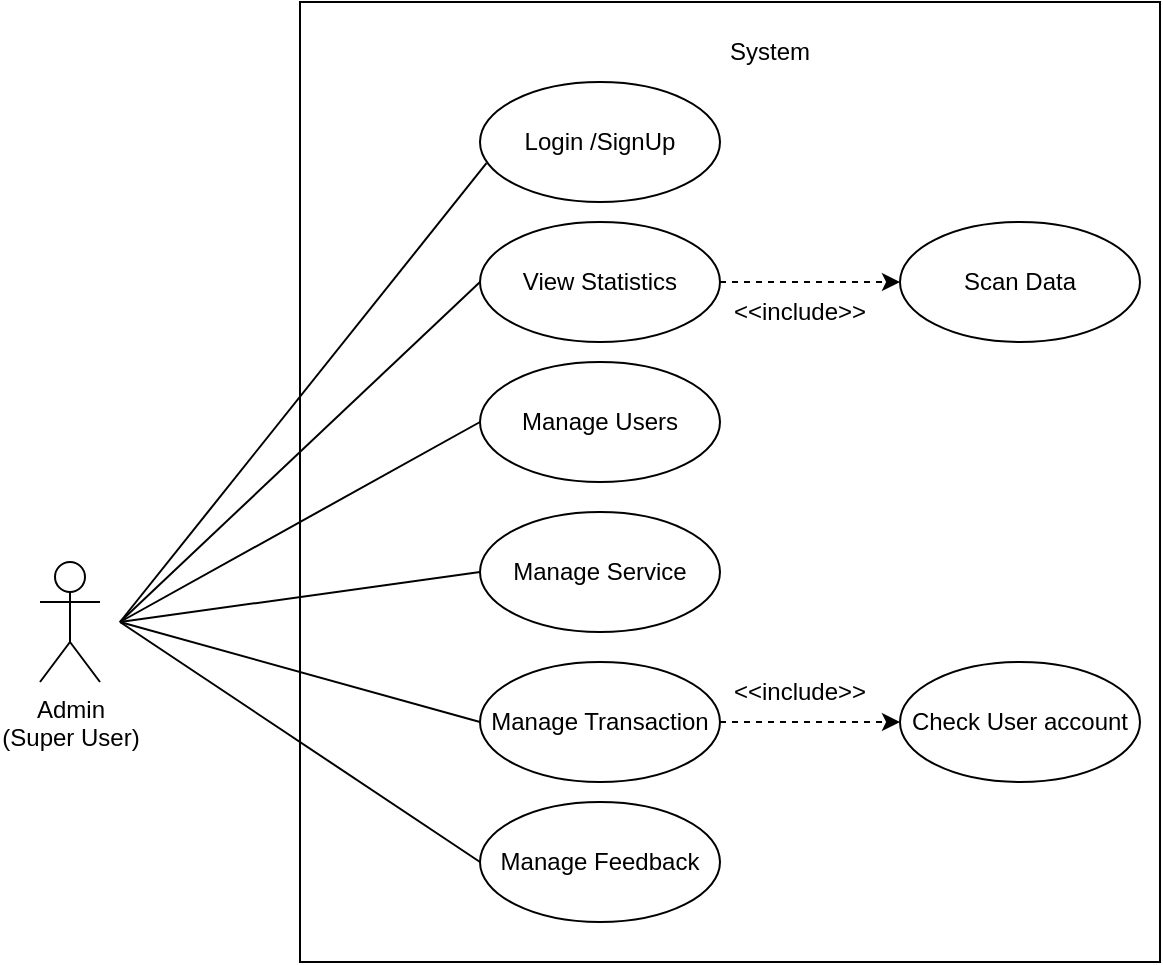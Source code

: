 <mxfile version="15.5.9"><diagram id="N4UVsTXEvMcx2Pgry4s2" name="Page-1"><mxGraphModel dx="1038" dy="1587" grid="1" gridSize="10" guides="1" tooltips="1" connect="1" arrows="1" fold="1" page="1" pageScale="1" pageWidth="850" pageHeight="1100" math="0" shadow="0"><root><mxCell id="0"/><mxCell id="1" parent="0"/><mxCell id="JxAD50V75-pgLH6CoVUv-22" value="" style="rounded=0;whiteSpace=wrap;html=1;" vertex="1" parent="1"><mxGeometry x="160" y="-30" width="430" height="480" as="geometry"/></mxCell><mxCell id="JxAD50V75-pgLH6CoVUv-42" value="Admin&lt;br&gt;(Super User)" style="shape=umlActor;verticalLabelPosition=bottom;verticalAlign=top;html=1;outlineConnect=0;" vertex="1" parent="1"><mxGeometry x="30" y="250" width="30" height="60" as="geometry"/></mxCell><mxCell id="JxAD50V75-pgLH6CoVUv-43" value="" style="endArrow=none;html=1;rounded=0;exitX=0.027;exitY=0.677;exitDx=0;exitDy=0;exitPerimeter=0;" edge="1" parent="1" source="TbkQrCbqSui0Ju5sNmlp-1"><mxGeometry x="30" y="-20" width="50" height="50" as="geometry"><mxPoint x="320" y="210" as="sourcePoint"/><mxPoint x="70" y="280" as="targetPoint"/></mxGeometry></mxCell><mxCell id="JxAD50V75-pgLH6CoVUv-44" value="" style="endArrow=none;html=1;rounded=0;exitX=0;exitY=0.5;exitDx=0;exitDy=0;" edge="1" parent="1" source="JxAD50V75-pgLH6CoVUv-1"><mxGeometry x="30" y="-20" width="50" height="50" as="geometry"><mxPoint x="263.24" y="60.62" as="sourcePoint"/><mxPoint x="70" y="280" as="targetPoint"/></mxGeometry></mxCell><mxCell id="JxAD50V75-pgLH6CoVUv-48" value="" style="endArrow=none;html=1;rounded=0;exitX=0;exitY=0.5;exitDx=0;exitDy=0;" edge="1" parent="1" source="JxAD50V75-pgLH6CoVUv-4"><mxGeometry x="30" y="-20" width="50" height="50" as="geometry"><mxPoint x="303.24" y="100.62" as="sourcePoint"/><mxPoint x="70" y="280" as="targetPoint"/></mxGeometry></mxCell><mxCell id="JxAD50V75-pgLH6CoVUv-49" value="" style="endArrow=none;html=1;rounded=0;exitX=0;exitY=0.5;exitDx=0;exitDy=0;" edge="1" parent="1" source="JxAD50V75-pgLH6CoVUv-5"><mxGeometry x="30" y="-20" width="50" height="50" as="geometry"><mxPoint x="313.24" y="110.62" as="sourcePoint"/><mxPoint x="70" y="280" as="targetPoint"/></mxGeometry></mxCell><mxCell id="JxAD50V75-pgLH6CoVUv-50" value="" style="endArrow=none;html=1;rounded=0;exitX=0;exitY=0.5;exitDx=0;exitDy=0;" edge="1" parent="1" source="JxAD50V75-pgLH6CoVUv-8"><mxGeometry x="30" y="-20" width="50" height="50" as="geometry"><mxPoint x="323.24" y="120.62" as="sourcePoint"/><mxPoint x="70" y="280" as="targetPoint"/></mxGeometry></mxCell><mxCell id="TbkQrCbqSui0Ju5sNmlp-1" value="Login /SignUp" style="ellipse;whiteSpace=wrap;html=1;" parent="1" vertex="1"><mxGeometry x="250" y="10" width="120" height="60" as="geometry"/></mxCell><mxCell id="JxAD50V75-pgLH6CoVUv-1" value="View Statistics" style="ellipse;whiteSpace=wrap;html=1;" vertex="1" parent="1"><mxGeometry x="250" y="80" width="120" height="60" as="geometry"/></mxCell><mxCell id="JxAD50V75-pgLH6CoVUv-4" value="Manage Users" style="ellipse;whiteSpace=wrap;html=1;" vertex="1" parent="1"><mxGeometry x="250" y="150" width="120" height="60" as="geometry"/></mxCell><mxCell id="JxAD50V75-pgLH6CoVUv-5" value="Manage Transaction" style="ellipse;whiteSpace=wrap;html=1;" vertex="1" parent="1"><mxGeometry x="250" y="300" width="120" height="60" as="geometry"/></mxCell><mxCell id="JxAD50V75-pgLH6CoVUv-8" value="Manage Service" style="ellipse;whiteSpace=wrap;html=1;" vertex="1" parent="1"><mxGeometry x="250" y="225" width="120" height="60" as="geometry"/></mxCell><mxCell id="JxAD50V75-pgLH6CoVUv-14" style="edgeStyle=orthogonalEdgeStyle;rounded=0;orthogonalLoop=1;jettySize=auto;html=1;dashed=1;" edge="1" parent="1" source="JxAD50V75-pgLH6CoVUv-1" target="JxAD50V75-pgLH6CoVUv-9"><mxGeometry x="180" y="-20" as="geometry"/></mxCell><mxCell id="JxAD50V75-pgLH6CoVUv-9" value="Scan Data" style="ellipse;whiteSpace=wrap;html=1;" vertex="1" parent="1"><mxGeometry x="460" y="80" width="120" height="60" as="geometry"/></mxCell><mxCell id="JxAD50V75-pgLH6CoVUv-12" value="Check User account" style="ellipse;whiteSpace=wrap;html=1;" vertex="1" parent="1"><mxGeometry x="460" y="300" width="120" height="60" as="geometry"/></mxCell><mxCell id="JxAD50V75-pgLH6CoVUv-19" style="edgeStyle=orthogonalEdgeStyle;rounded=0;orthogonalLoop=1;jettySize=auto;html=1;dashed=1;" edge="1" parent="1" source="JxAD50V75-pgLH6CoVUv-5" target="JxAD50V75-pgLH6CoVUv-12"><mxGeometry x="180" y="-20" as="geometry"><mxPoint x="430" y="390" as="targetPoint"/></mxGeometry></mxCell><mxCell id="JxAD50V75-pgLH6CoVUv-15" value="&amp;lt;&amp;lt;include&amp;gt;&amp;gt;" style="text;html=1;strokeColor=none;fillColor=none;align=center;verticalAlign=middle;whiteSpace=wrap;rounded=0;" vertex="1" parent="1"><mxGeometry x="380" y="110" width="60" height="30" as="geometry"/></mxCell><mxCell id="JxAD50V75-pgLH6CoVUv-20" value="&amp;lt;&amp;lt;include&amp;gt;&amp;gt;" style="text;html=1;strokeColor=none;fillColor=none;align=center;verticalAlign=middle;whiteSpace=wrap;rounded=0;" vertex="1" parent="1"><mxGeometry x="380" y="300" width="60" height="30" as="geometry"/></mxCell><mxCell id="JxAD50V75-pgLH6CoVUv-23" value="System" style="text;html=1;strokeColor=none;fillColor=none;align=center;verticalAlign=middle;whiteSpace=wrap;rounded=0;" vertex="1" parent="1"><mxGeometry x="365" y="-20" width="60" height="30" as="geometry"/></mxCell><mxCell id="JxAD50V75-pgLH6CoVUv-64" value="Manage Feedback" style="ellipse;whiteSpace=wrap;html=1;" vertex="1" parent="1"><mxGeometry x="250" y="370" width="120" height="60" as="geometry"/></mxCell><mxCell id="JxAD50V75-pgLH6CoVUv-65" value="" style="endArrow=none;html=1;rounded=0;exitX=0;exitY=0.5;exitDx=0;exitDy=0;" edge="1" parent="1" source="JxAD50V75-pgLH6CoVUv-64"><mxGeometry x="40" y="-10" width="50" height="50" as="geometry"><mxPoint x="260" y="340" as="sourcePoint"/><mxPoint x="70" y="280" as="targetPoint"/></mxGeometry></mxCell></root></mxGraphModel></diagram></mxfile>